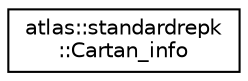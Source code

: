 digraph "Graphical Class Hierarchy"
{
  edge [fontname="Helvetica",fontsize="10",labelfontname="Helvetica",labelfontsize="10"];
  node [fontname="Helvetica",fontsize="10",shape=record];
  rankdir="LR";
  Node1 [label="atlas::standardrepk\l::Cartan_info",height=0.2,width=0.4,color="black", fillcolor="white", style="filled",URL="$structatlas_1_1standardrepk_1_1Cartan__info.html",tooltip="per Cartan class information for handling |StandardRepK| values "];
}
